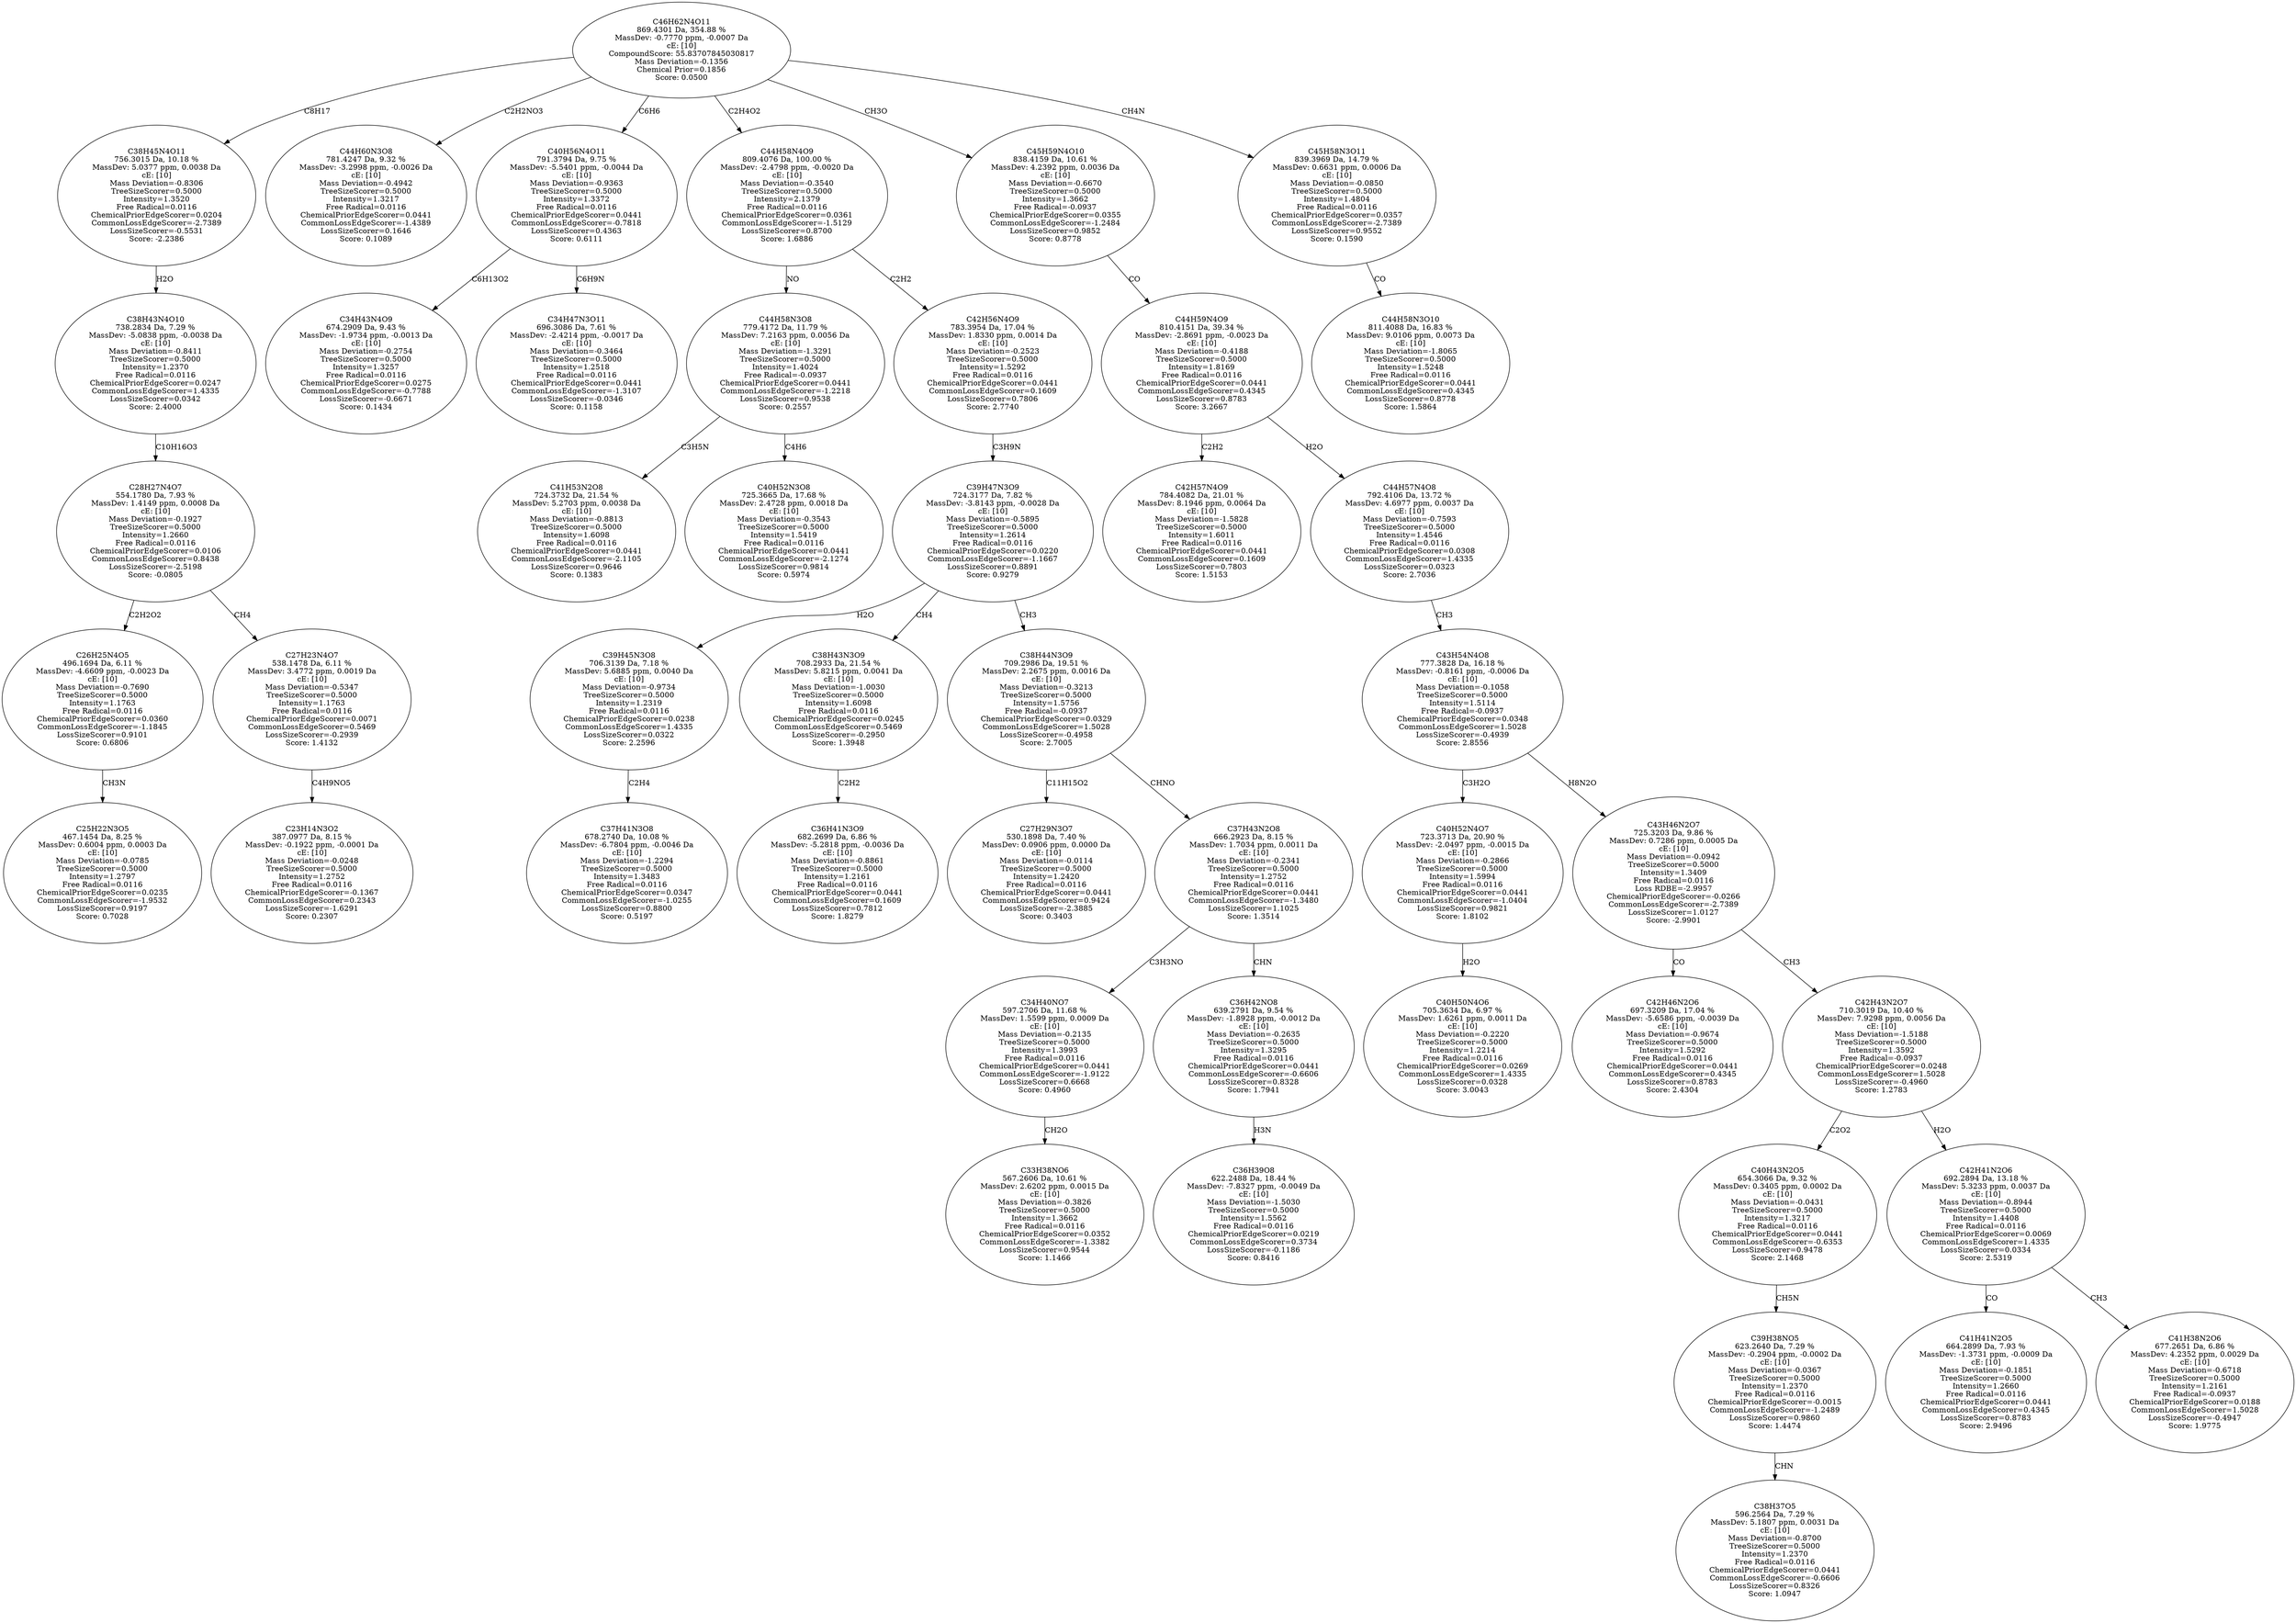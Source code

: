 strict digraph {
v1 [label="C25H22N3O5\n467.1454 Da, 8.25 %\nMassDev: 0.6004 ppm, 0.0003 Da\ncE: [10]\nMass Deviation=-0.0785\nTreeSizeScorer=0.5000\nIntensity=1.2797\nFree Radical=0.0116\nChemicalPriorEdgeScorer=0.0235\nCommonLossEdgeScorer=-1.9532\nLossSizeScorer=0.9197\nScore: 0.7028"];
v2 [label="C26H25N4O5\n496.1694 Da, 6.11 %\nMassDev: -4.6609 ppm, -0.0023 Da\ncE: [10]\nMass Deviation=-0.7690\nTreeSizeScorer=0.5000\nIntensity=1.1763\nFree Radical=0.0116\nChemicalPriorEdgeScorer=0.0360\nCommonLossEdgeScorer=-1.1845\nLossSizeScorer=0.9101\nScore: 0.6806"];
v3 [label="C23H14N3O2\n387.0977 Da, 8.15 %\nMassDev: -0.1922 ppm, -0.0001 Da\ncE: [10]\nMass Deviation=-0.0248\nTreeSizeScorer=0.5000\nIntensity=1.2752\nFree Radical=0.0116\nChemicalPriorEdgeScorer=-0.1367\nCommonLossEdgeScorer=0.2343\nLossSizeScorer=-1.6291\nScore: 0.2307"];
v4 [label="C27H23N4O7\n538.1478 Da, 6.11 %\nMassDev: 3.4772 ppm, 0.0019 Da\ncE: [10]\nMass Deviation=-0.5347\nTreeSizeScorer=0.5000\nIntensity=1.1763\nFree Radical=0.0116\nChemicalPriorEdgeScorer=0.0071\nCommonLossEdgeScorer=0.5469\nLossSizeScorer=-0.2939\nScore: 1.4132"];
v5 [label="C28H27N4O7\n554.1780 Da, 7.93 %\nMassDev: 1.4149 ppm, 0.0008 Da\ncE: [10]\nMass Deviation=-0.1927\nTreeSizeScorer=0.5000\nIntensity=1.2660\nFree Radical=0.0116\nChemicalPriorEdgeScorer=0.0106\nCommonLossEdgeScorer=0.8438\nLossSizeScorer=-2.5198\nScore: -0.0805"];
v6 [label="C38H43N4O10\n738.2834 Da, 7.29 %\nMassDev: -5.0838 ppm, -0.0038 Da\ncE: [10]\nMass Deviation=-0.8411\nTreeSizeScorer=0.5000\nIntensity=1.2370\nFree Radical=0.0116\nChemicalPriorEdgeScorer=0.0247\nCommonLossEdgeScorer=1.4335\nLossSizeScorer=0.0342\nScore: 2.4000"];
v7 [label="C38H45N4O11\n756.3015 Da, 10.18 %\nMassDev: 5.0377 ppm, 0.0038 Da\ncE: [10]\nMass Deviation=-0.8306\nTreeSizeScorer=0.5000\nIntensity=1.3520\nFree Radical=0.0116\nChemicalPriorEdgeScorer=0.0204\nCommonLossEdgeScorer=-2.7389\nLossSizeScorer=-0.5531\nScore: -2.2386"];
v8 [label="C44H60N3O8\n781.4247 Da, 9.32 %\nMassDev: -3.2998 ppm, -0.0026 Da\ncE: [10]\nMass Deviation=-0.4942\nTreeSizeScorer=0.5000\nIntensity=1.3217\nFree Radical=0.0116\nChemicalPriorEdgeScorer=0.0441\nCommonLossEdgeScorer=-1.4389\nLossSizeScorer=0.1646\nScore: 0.1089"];
v9 [label="C34H43N4O9\n674.2909 Da, 9.43 %\nMassDev: -1.9734 ppm, -0.0013 Da\ncE: [10]\nMass Deviation=-0.2754\nTreeSizeScorer=0.5000\nIntensity=1.3257\nFree Radical=0.0116\nChemicalPriorEdgeScorer=0.0275\nCommonLossEdgeScorer=-0.7788\nLossSizeScorer=-0.6671\nScore: 0.1434"];
v10 [label="C34H47N3O11\n696.3086 Da, 7.61 %\nMassDev: -2.4214 ppm, -0.0017 Da\ncE: [10]\nMass Deviation=-0.3464\nTreeSizeScorer=0.5000\nIntensity=1.2518\nFree Radical=0.0116\nChemicalPriorEdgeScorer=0.0441\nCommonLossEdgeScorer=-1.3107\nLossSizeScorer=-0.0346\nScore: 0.1158"];
v11 [label="C40H56N4O11\n791.3794 Da, 9.75 %\nMassDev: -5.5401 ppm, -0.0044 Da\ncE: [10]\nMass Deviation=-0.9363\nTreeSizeScorer=0.5000\nIntensity=1.3372\nFree Radical=0.0116\nChemicalPriorEdgeScorer=0.0441\nCommonLossEdgeScorer=-0.7818\nLossSizeScorer=0.4363\nScore: 0.6111"];
v12 [label="C41H53N2O8\n724.3732 Da, 21.54 %\nMassDev: 5.2703 ppm, 0.0038 Da\ncE: [10]\nMass Deviation=-0.8813\nTreeSizeScorer=0.5000\nIntensity=1.6098\nFree Radical=0.0116\nChemicalPriorEdgeScorer=0.0441\nCommonLossEdgeScorer=-2.1105\nLossSizeScorer=0.9646\nScore: 0.1383"];
v13 [label="C40H52N3O8\n725.3665 Da, 17.68 %\nMassDev: 2.4728 ppm, 0.0018 Da\ncE: [10]\nMass Deviation=-0.3543\nTreeSizeScorer=0.5000\nIntensity=1.5419\nFree Radical=0.0116\nChemicalPriorEdgeScorer=0.0441\nCommonLossEdgeScorer=-2.1274\nLossSizeScorer=0.9814\nScore: 0.5974"];
v14 [label="C44H58N3O8\n779.4172 Da, 11.79 %\nMassDev: 7.2163 ppm, 0.0056 Da\ncE: [10]\nMass Deviation=-1.3291\nTreeSizeScorer=0.5000\nIntensity=1.4024\nFree Radical=-0.0937\nChemicalPriorEdgeScorer=0.0441\nCommonLossEdgeScorer=-1.2218\nLossSizeScorer=0.9538\nScore: 0.2557"];
v15 [label="C37H41N3O8\n678.2740 Da, 10.08 %\nMassDev: -6.7804 ppm, -0.0046 Da\ncE: [10]\nMass Deviation=-1.2294\nTreeSizeScorer=0.5000\nIntensity=1.3483\nFree Radical=0.0116\nChemicalPriorEdgeScorer=0.0347\nCommonLossEdgeScorer=-1.0255\nLossSizeScorer=0.8800\nScore: 0.5197"];
v16 [label="C39H45N3O8\n706.3139 Da, 7.18 %\nMassDev: 5.6885 ppm, 0.0040 Da\ncE: [10]\nMass Deviation=-0.9734\nTreeSizeScorer=0.5000\nIntensity=1.2319\nFree Radical=0.0116\nChemicalPriorEdgeScorer=0.0238\nCommonLossEdgeScorer=1.4335\nLossSizeScorer=0.0322\nScore: 2.2596"];
v17 [label="C36H41N3O9\n682.2699 Da, 6.86 %\nMassDev: -5.2818 ppm, -0.0036 Da\ncE: [10]\nMass Deviation=-0.8861\nTreeSizeScorer=0.5000\nIntensity=1.2161\nFree Radical=0.0116\nChemicalPriorEdgeScorer=0.0441\nCommonLossEdgeScorer=0.1609\nLossSizeScorer=0.7812\nScore: 1.8279"];
v18 [label="C38H43N3O9\n708.2933 Da, 21.54 %\nMassDev: 5.8215 ppm, 0.0041 Da\ncE: [10]\nMass Deviation=-1.0030\nTreeSizeScorer=0.5000\nIntensity=1.6098\nFree Radical=0.0116\nChemicalPriorEdgeScorer=0.0245\nCommonLossEdgeScorer=0.5469\nLossSizeScorer=-0.2950\nScore: 1.3948"];
v19 [label="C27H29N3O7\n530.1898 Da, 7.40 %\nMassDev: 0.0906 ppm, 0.0000 Da\ncE: [10]\nMass Deviation=-0.0114\nTreeSizeScorer=0.5000\nIntensity=1.2420\nFree Radical=0.0116\nChemicalPriorEdgeScorer=0.0441\nCommonLossEdgeScorer=0.9424\nLossSizeScorer=-2.3885\nScore: 0.3403"];
v20 [label="C33H38NO6\n567.2606 Da, 10.61 %\nMassDev: 2.6202 ppm, 0.0015 Da\ncE: [10]\nMass Deviation=-0.3826\nTreeSizeScorer=0.5000\nIntensity=1.3662\nFree Radical=0.0116\nChemicalPriorEdgeScorer=0.0352\nCommonLossEdgeScorer=-1.3382\nLossSizeScorer=0.9544\nScore: 1.1466"];
v21 [label="C34H40NO7\n597.2706 Da, 11.68 %\nMassDev: 1.5599 ppm, 0.0009 Da\ncE: [10]\nMass Deviation=-0.2135\nTreeSizeScorer=0.5000\nIntensity=1.3993\nFree Radical=0.0116\nChemicalPriorEdgeScorer=0.0441\nCommonLossEdgeScorer=-1.9122\nLossSizeScorer=0.6668\nScore: 0.4960"];
v22 [label="C36H39O8\n622.2488 Da, 18.44 %\nMassDev: -7.8327 ppm, -0.0049 Da\ncE: [10]\nMass Deviation=-1.5030\nTreeSizeScorer=0.5000\nIntensity=1.5562\nFree Radical=0.0116\nChemicalPriorEdgeScorer=0.0219\nCommonLossEdgeScorer=0.3734\nLossSizeScorer=-0.1186\nScore: 0.8416"];
v23 [label="C36H42NO8\n639.2791 Da, 9.54 %\nMassDev: -1.8928 ppm, -0.0012 Da\ncE: [10]\nMass Deviation=-0.2635\nTreeSizeScorer=0.5000\nIntensity=1.3295\nFree Radical=0.0116\nChemicalPriorEdgeScorer=0.0441\nCommonLossEdgeScorer=-0.6606\nLossSizeScorer=0.8328\nScore: 1.7941"];
v24 [label="C37H43N2O8\n666.2923 Da, 8.15 %\nMassDev: 1.7034 ppm, 0.0011 Da\ncE: [10]\nMass Deviation=-0.2341\nTreeSizeScorer=0.5000\nIntensity=1.2752\nFree Radical=0.0116\nChemicalPriorEdgeScorer=0.0441\nCommonLossEdgeScorer=-1.3480\nLossSizeScorer=1.1025\nScore: 1.3514"];
v25 [label="C38H44N3O9\n709.2986 Da, 19.51 %\nMassDev: 2.2675 ppm, 0.0016 Da\ncE: [10]\nMass Deviation=-0.3213\nTreeSizeScorer=0.5000\nIntensity=1.5756\nFree Radical=-0.0937\nChemicalPriorEdgeScorer=0.0329\nCommonLossEdgeScorer=1.5028\nLossSizeScorer=-0.4958\nScore: 2.7005"];
v26 [label="C39H47N3O9\n724.3177 Da, 7.82 %\nMassDev: -3.8143 ppm, -0.0028 Da\ncE: [10]\nMass Deviation=-0.5895\nTreeSizeScorer=0.5000\nIntensity=1.2614\nFree Radical=0.0116\nChemicalPriorEdgeScorer=0.0220\nCommonLossEdgeScorer=-1.1667\nLossSizeScorer=0.8891\nScore: 0.9279"];
v27 [label="C42H56N4O9\n783.3954 Da, 17.04 %\nMassDev: 1.8330 ppm, 0.0014 Da\ncE: [10]\nMass Deviation=-0.2523\nTreeSizeScorer=0.5000\nIntensity=1.5292\nFree Radical=0.0116\nChemicalPriorEdgeScorer=0.0441\nCommonLossEdgeScorer=0.1609\nLossSizeScorer=0.7806\nScore: 2.7740"];
v28 [label="C44H58N4O9\n809.4076 Da, 100.00 %\nMassDev: -2.4798 ppm, -0.0020 Da\ncE: [10]\nMass Deviation=-0.3540\nTreeSizeScorer=0.5000\nIntensity=2.1379\nFree Radical=0.0116\nChemicalPriorEdgeScorer=0.0361\nCommonLossEdgeScorer=-1.5129\nLossSizeScorer=0.8700\nScore: 1.6886"];
v29 [label="C42H57N4O9\n784.4082 Da, 21.01 %\nMassDev: 8.1946 ppm, 0.0064 Da\ncE: [10]\nMass Deviation=-1.5828\nTreeSizeScorer=0.5000\nIntensity=1.6011\nFree Radical=0.0116\nChemicalPriorEdgeScorer=0.0441\nCommonLossEdgeScorer=0.1609\nLossSizeScorer=0.7803\nScore: 1.5153"];
v30 [label="C40H50N4O6\n705.3634 Da, 6.97 %\nMassDev: 1.6261 ppm, 0.0011 Da\ncE: [10]\nMass Deviation=-0.2220\nTreeSizeScorer=0.5000\nIntensity=1.2214\nFree Radical=0.0116\nChemicalPriorEdgeScorer=0.0269\nCommonLossEdgeScorer=1.4335\nLossSizeScorer=0.0328\nScore: 3.0043"];
v31 [label="C40H52N4O7\n723.3713 Da, 20.90 %\nMassDev: -2.0497 ppm, -0.0015 Da\ncE: [10]\nMass Deviation=-0.2866\nTreeSizeScorer=0.5000\nIntensity=1.5994\nFree Radical=0.0116\nChemicalPriorEdgeScorer=0.0441\nCommonLossEdgeScorer=-1.0404\nLossSizeScorer=0.9821\nScore: 1.8102"];
v32 [label="C42H46N2O6\n697.3209 Da, 17.04 %\nMassDev: -5.6586 ppm, -0.0039 Da\ncE: [10]\nMass Deviation=-0.9674\nTreeSizeScorer=0.5000\nIntensity=1.5292\nFree Radical=0.0116\nChemicalPriorEdgeScorer=0.0441\nCommonLossEdgeScorer=0.4345\nLossSizeScorer=0.8783\nScore: 2.4304"];
v33 [label="C38H37O5\n596.2564 Da, 7.29 %\nMassDev: 5.1807 ppm, 0.0031 Da\ncE: [10]\nMass Deviation=-0.8700\nTreeSizeScorer=0.5000\nIntensity=1.2370\nFree Radical=0.0116\nChemicalPriorEdgeScorer=0.0441\nCommonLossEdgeScorer=-0.6606\nLossSizeScorer=0.8326\nScore: 1.0947"];
v34 [label="C39H38NO5\n623.2640 Da, 7.29 %\nMassDev: -0.2904 ppm, -0.0002 Da\ncE: [10]\nMass Deviation=-0.0367\nTreeSizeScorer=0.5000\nIntensity=1.2370\nFree Radical=0.0116\nChemicalPriorEdgeScorer=-0.0015\nCommonLossEdgeScorer=-1.2489\nLossSizeScorer=0.9860\nScore: 1.4474"];
v35 [label="C40H43N2O5\n654.3066 Da, 9.32 %\nMassDev: 0.3405 ppm, 0.0002 Da\ncE: [10]\nMass Deviation=-0.0431\nTreeSizeScorer=0.5000\nIntensity=1.3217\nFree Radical=0.0116\nChemicalPriorEdgeScorer=0.0441\nCommonLossEdgeScorer=-0.6353\nLossSizeScorer=0.9478\nScore: 2.1468"];
v36 [label="C41H41N2O5\n664.2899 Da, 7.93 %\nMassDev: -1.3731 ppm, -0.0009 Da\ncE: [10]\nMass Deviation=-0.1851\nTreeSizeScorer=0.5000\nIntensity=1.2660\nFree Radical=0.0116\nChemicalPriorEdgeScorer=0.0441\nCommonLossEdgeScorer=0.4345\nLossSizeScorer=0.8783\nScore: 2.9496"];
v37 [label="C41H38N2O6\n677.2651 Da, 6.86 %\nMassDev: 4.2352 ppm, 0.0029 Da\ncE: [10]\nMass Deviation=-0.6718\nTreeSizeScorer=0.5000\nIntensity=1.2161\nFree Radical=-0.0937\nChemicalPriorEdgeScorer=0.0188\nCommonLossEdgeScorer=1.5028\nLossSizeScorer=-0.4947\nScore: 1.9775"];
v38 [label="C42H41N2O6\n692.2894 Da, 13.18 %\nMassDev: 5.3233 ppm, 0.0037 Da\ncE: [10]\nMass Deviation=-0.8944\nTreeSizeScorer=0.5000\nIntensity=1.4408\nFree Radical=0.0116\nChemicalPriorEdgeScorer=0.0069\nCommonLossEdgeScorer=1.4335\nLossSizeScorer=0.0334\nScore: 2.5319"];
v39 [label="C42H43N2O7\n710.3019 Da, 10.40 %\nMassDev: 7.9298 ppm, 0.0056 Da\ncE: [10]\nMass Deviation=-1.5188\nTreeSizeScorer=0.5000\nIntensity=1.3592\nFree Radical=-0.0937\nChemicalPriorEdgeScorer=0.0248\nCommonLossEdgeScorer=1.5028\nLossSizeScorer=-0.4960\nScore: 1.2783"];
v40 [label="C43H46N2O7\n725.3203 Da, 9.86 %\nMassDev: 0.7286 ppm, 0.0005 Da\ncE: [10]\nMass Deviation=-0.0942\nTreeSizeScorer=0.5000\nIntensity=1.3409\nFree Radical=0.0116\nLoss RDBE=-2.9957\nChemicalPriorEdgeScorer=-0.0266\nCommonLossEdgeScorer=-2.7389\nLossSizeScorer=1.0127\nScore: -2.9901"];
v41 [label="C43H54N4O8\n777.3828 Da, 16.18 %\nMassDev: -0.8161 ppm, -0.0006 Da\ncE: [10]\nMass Deviation=-0.1058\nTreeSizeScorer=0.5000\nIntensity=1.5114\nFree Radical=-0.0937\nChemicalPriorEdgeScorer=0.0348\nCommonLossEdgeScorer=1.5028\nLossSizeScorer=-0.4939\nScore: 2.8556"];
v42 [label="C44H57N4O8\n792.4106 Da, 13.72 %\nMassDev: 4.6977 ppm, 0.0037 Da\ncE: [10]\nMass Deviation=-0.7593\nTreeSizeScorer=0.5000\nIntensity=1.4546\nFree Radical=0.0116\nChemicalPriorEdgeScorer=0.0308\nCommonLossEdgeScorer=1.4335\nLossSizeScorer=0.0323\nScore: 2.7036"];
v43 [label="C44H59N4O9\n810.4151 Da, 39.34 %\nMassDev: -2.8691 ppm, -0.0023 Da\ncE: [10]\nMass Deviation=-0.4188\nTreeSizeScorer=0.5000\nIntensity=1.8169\nFree Radical=0.0116\nChemicalPriorEdgeScorer=0.0441\nCommonLossEdgeScorer=0.4345\nLossSizeScorer=0.8783\nScore: 3.2667"];
v44 [label="C45H59N4O10\n838.4159 Da, 10.61 %\nMassDev: 4.2392 ppm, 0.0036 Da\ncE: [10]\nMass Deviation=-0.6670\nTreeSizeScorer=0.5000\nIntensity=1.3662\nFree Radical=-0.0937\nChemicalPriorEdgeScorer=0.0355\nCommonLossEdgeScorer=-1.2484\nLossSizeScorer=0.9852\nScore: 0.8778"];
v45 [label="C44H58N3O10\n811.4088 Da, 16.83 %\nMassDev: 9.0106 ppm, 0.0073 Da\ncE: [10]\nMass Deviation=-1.8065\nTreeSizeScorer=0.5000\nIntensity=1.5248\nFree Radical=0.0116\nChemicalPriorEdgeScorer=0.0441\nCommonLossEdgeScorer=0.4345\nLossSizeScorer=0.8778\nScore: 1.5864"];
v46 [label="C45H58N3O11\n839.3969 Da, 14.79 %\nMassDev: 0.6631 ppm, 0.0006 Da\ncE: [10]\nMass Deviation=-0.0850\nTreeSizeScorer=0.5000\nIntensity=1.4804\nFree Radical=0.0116\nChemicalPriorEdgeScorer=0.0357\nCommonLossEdgeScorer=-2.7389\nLossSizeScorer=0.9552\nScore: 0.1590"];
v47 [label="C46H62N4O11\n869.4301 Da, 354.88 %\nMassDev: -0.7770 ppm, -0.0007 Da\ncE: [10]\nCompoundScore: 55.83707845030817\nMass Deviation=-0.1356\nChemical Prior=0.1856\nScore: 0.0500"];
v2 -> v1 [label="CH3N"];
v5 -> v2 [label="C2H2O2"];
v4 -> v3 [label="C4H9NO5"];
v5 -> v4 [label="CH4"];
v6 -> v5 [label="C10H16O3"];
v7 -> v6 [label="H2O"];
v47 -> v7 [label="C8H17"];
v47 -> v8 [label="C2H2NO3"];
v11 -> v9 [label="C6H13O2"];
v11 -> v10 [label="C6H9N"];
v47 -> v11 [label="C6H6"];
v14 -> v12 [label="C3H5N"];
v14 -> v13 [label="C4H6"];
v28 -> v14 [label="NO"];
v16 -> v15 [label="C2H4"];
v26 -> v16 [label="H2O"];
v18 -> v17 [label="C2H2"];
v26 -> v18 [label="CH4"];
v25 -> v19 [label="C11H15O2"];
v21 -> v20 [label="CH2O"];
v24 -> v21 [label="C3H3NO"];
v23 -> v22 [label="H3N"];
v24 -> v23 [label="CHN"];
v25 -> v24 [label="CHNO"];
v26 -> v25 [label="CH3"];
v27 -> v26 [label="C3H9N"];
v28 -> v27 [label="C2H2"];
v47 -> v28 [label="C2H4O2"];
v43 -> v29 [label="C2H2"];
v31 -> v30 [label="H2O"];
v41 -> v31 [label="C3H2O"];
v40 -> v32 [label="CO"];
v34 -> v33 [label="CHN"];
v35 -> v34 [label="CH5N"];
v39 -> v35 [label="C2O2"];
v38 -> v36 [label="CO"];
v38 -> v37 [label="CH3"];
v39 -> v38 [label="H2O"];
v40 -> v39 [label="CH3"];
v41 -> v40 [label="H8N2O"];
v42 -> v41 [label="CH3"];
v43 -> v42 [label="H2O"];
v44 -> v43 [label="CO"];
v47 -> v44 [label="CH3O"];
v46 -> v45 [label="CO"];
v47 -> v46 [label="CH4N"];
}